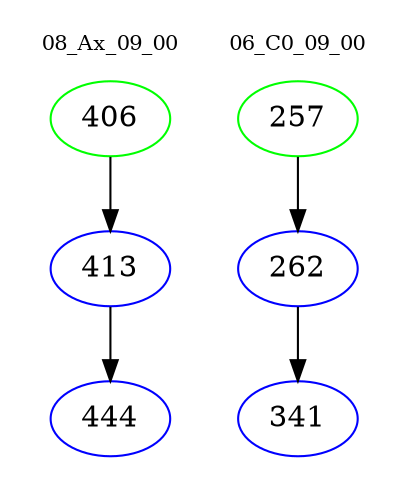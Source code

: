 digraph{
subgraph cluster_0 {
color = white
label = "08_Ax_09_00";
fontsize=10;
T0_406 [label="406", color="green"]
T0_406 -> T0_413 [color="black"]
T0_413 [label="413", color="blue"]
T0_413 -> T0_444 [color="black"]
T0_444 [label="444", color="blue"]
}
subgraph cluster_1 {
color = white
label = "06_C0_09_00";
fontsize=10;
T1_257 [label="257", color="green"]
T1_257 -> T1_262 [color="black"]
T1_262 [label="262", color="blue"]
T1_262 -> T1_341 [color="black"]
T1_341 [label="341", color="blue"]
}
}
